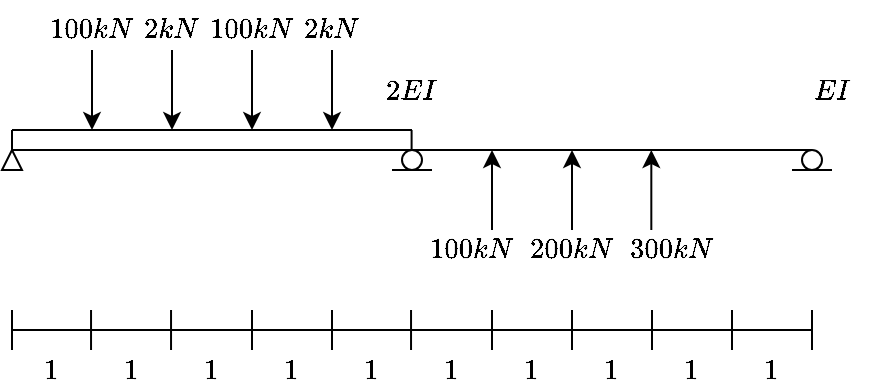 <mxfile version="15.4.1" type="device"><diagram id="uIo-71xkmivG4In3X9n8" name="Page-1"><mxGraphModel dx="128" dy="201" grid="1" gridSize="10" guides="1" tooltips="1" connect="1" arrows="1" fold="1" page="1" pageScale="1" pageWidth="850" pageHeight="1100" math="1" shadow="0"><root><mxCell id="0"/><mxCell id="1" parent="0"/><mxCell id="jZkSo-POswkWHwnTR9tR-1" value="" style="endArrow=none;html=1;" parent="1" edge="1"><mxGeometry width="50" height="50" relative="1" as="geometry"><mxPoint x="160" y="320" as="sourcePoint"/><mxPoint x="560" y="320" as="targetPoint"/></mxGeometry></mxCell><mxCell id="jZkSo-POswkWHwnTR9tR-16" value="$$EI$$" style="text;html=1;strokeColor=none;fillColor=none;align=center;verticalAlign=middle;whiteSpace=wrap;rounded=0;" parent="1" vertex="1"><mxGeometry x="550" y="280" width="40" height="20" as="geometry"/></mxCell><mxCell id="jZkSo-POswkWHwnTR9tR-17" value="" style="group" parent="1" vertex="1" connectable="0"><mxGeometry x="160" y="400" width="400" height="40" as="geometry"/></mxCell><mxCell id="jZkSo-POswkWHwnTR9tR-18" value="" style="endArrow=none;html=1;" parent="jZkSo-POswkWHwnTR9tR-17" edge="1"><mxGeometry width="50" height="50" relative="1" as="geometry"><mxPoint y="10" as="sourcePoint"/><mxPoint x="400" y="10" as="targetPoint"/></mxGeometry></mxCell><mxCell id="jZkSo-POswkWHwnTR9tR-19" value="" style="endArrow=none;html=1;" parent="jZkSo-POswkWHwnTR9tR-17" edge="1"><mxGeometry width="50" height="50" relative="1" as="geometry"><mxPoint y="20" as="sourcePoint"/><mxPoint as="targetPoint"/></mxGeometry></mxCell><mxCell id="jZkSo-POswkWHwnTR9tR-20" value="" style="endArrow=none;html=1;" parent="jZkSo-POswkWHwnTR9tR-17" edge="1"><mxGeometry width="50" height="50" relative="1" as="geometry"><mxPoint x="39.52" y="20" as="sourcePoint"/><mxPoint x="39.52" as="targetPoint"/></mxGeometry></mxCell><mxCell id="jZkSo-POswkWHwnTR9tR-21" value="" style="endArrow=none;html=1;" parent="jZkSo-POswkWHwnTR9tR-17" edge="1"><mxGeometry width="50" height="50" relative="1" as="geometry"><mxPoint x="79.52" y="20" as="sourcePoint"/><mxPoint x="79.52" as="targetPoint"/></mxGeometry></mxCell><mxCell id="jZkSo-POswkWHwnTR9tR-22" value="" style="endArrow=none;html=1;" parent="jZkSo-POswkWHwnTR9tR-17" edge="1"><mxGeometry width="50" height="50" relative="1" as="geometry"><mxPoint x="120" y="20" as="sourcePoint"/><mxPoint x="120" as="targetPoint"/></mxGeometry></mxCell><mxCell id="jZkSo-POswkWHwnTR9tR-23" value="" style="endArrow=none;html=1;" parent="jZkSo-POswkWHwnTR9tR-17" edge="1"><mxGeometry width="50" height="50" relative="1" as="geometry"><mxPoint x="160" y="20" as="sourcePoint"/><mxPoint x="160" as="targetPoint"/></mxGeometry></mxCell><mxCell id="jZkSo-POswkWHwnTR9tR-24" value="" style="endArrow=none;html=1;" parent="jZkSo-POswkWHwnTR9tR-17" edge="1"><mxGeometry width="50" height="50" relative="1" as="geometry"><mxPoint x="199.52" y="20" as="sourcePoint"/><mxPoint x="199.52" as="targetPoint"/></mxGeometry></mxCell><mxCell id="jZkSo-POswkWHwnTR9tR-25" value="" style="endArrow=none;html=1;" parent="jZkSo-POswkWHwnTR9tR-17" edge="1"><mxGeometry width="50" height="50" relative="1" as="geometry"><mxPoint x="240" y="20" as="sourcePoint"/><mxPoint x="240" as="targetPoint"/></mxGeometry></mxCell><mxCell id="jZkSo-POswkWHwnTR9tR-26" value="" style="endArrow=none;html=1;" parent="jZkSo-POswkWHwnTR9tR-17" edge="1"><mxGeometry width="50" height="50" relative="1" as="geometry"><mxPoint x="280" y="20" as="sourcePoint"/><mxPoint x="280" as="targetPoint"/></mxGeometry></mxCell><mxCell id="jZkSo-POswkWHwnTR9tR-27" value="" style="endArrow=none;html=1;" parent="jZkSo-POswkWHwnTR9tR-17" edge="1"><mxGeometry width="50" height="50" relative="1" as="geometry"><mxPoint x="320" y="20" as="sourcePoint"/><mxPoint x="320" as="targetPoint"/></mxGeometry></mxCell><mxCell id="jZkSo-POswkWHwnTR9tR-28" value="" style="endArrow=none;html=1;" parent="jZkSo-POswkWHwnTR9tR-17" edge="1"><mxGeometry width="50" height="50" relative="1" as="geometry"><mxPoint x="360" y="20" as="sourcePoint"/><mxPoint x="360" as="targetPoint"/></mxGeometry></mxCell><mxCell id="jZkSo-POswkWHwnTR9tR-29" value="" style="endArrow=none;html=1;" parent="jZkSo-POswkWHwnTR9tR-17" edge="1"><mxGeometry width="50" height="50" relative="1" as="geometry"><mxPoint x="400" y="20" as="sourcePoint"/><mxPoint x="400" as="targetPoint"/></mxGeometry></mxCell><mxCell id="jZkSo-POswkWHwnTR9tR-30" value="$$1$$" style="text;html=1;strokeColor=none;fillColor=none;align=center;verticalAlign=middle;whiteSpace=wrap;rounded=0;" parent="jZkSo-POswkWHwnTR9tR-17" vertex="1"><mxGeometry y="20" width="40" height="20" as="geometry"/></mxCell><mxCell id="jZkSo-POswkWHwnTR9tR-31" value="$$1$$" style="text;html=1;strokeColor=none;fillColor=none;align=center;verticalAlign=middle;whiteSpace=wrap;rounded=0;" parent="jZkSo-POswkWHwnTR9tR-17" vertex="1"><mxGeometry x="40" y="20" width="40" height="20" as="geometry"/></mxCell><mxCell id="jZkSo-POswkWHwnTR9tR-32" value="$$1$$" style="text;html=1;strokeColor=none;fillColor=none;align=center;verticalAlign=middle;whiteSpace=wrap;rounded=0;" parent="jZkSo-POswkWHwnTR9tR-17" vertex="1"><mxGeometry x="80" y="20" width="40" height="20" as="geometry"/></mxCell><mxCell id="jZkSo-POswkWHwnTR9tR-33" value="$$1$$" style="text;html=1;strokeColor=none;fillColor=none;align=center;verticalAlign=middle;whiteSpace=wrap;rounded=0;" parent="jZkSo-POswkWHwnTR9tR-17" vertex="1"><mxGeometry x="120" y="20" width="40" height="20" as="geometry"/></mxCell><mxCell id="jZkSo-POswkWHwnTR9tR-34" value="$$1$$" style="text;html=1;strokeColor=none;fillColor=none;align=center;verticalAlign=middle;whiteSpace=wrap;rounded=0;" parent="jZkSo-POswkWHwnTR9tR-17" vertex="1"><mxGeometry x="160" y="20" width="40" height="20" as="geometry"/></mxCell><mxCell id="jZkSo-POswkWHwnTR9tR-35" value="$$1$$" style="text;html=1;strokeColor=none;fillColor=none;align=center;verticalAlign=middle;whiteSpace=wrap;rounded=0;" parent="jZkSo-POswkWHwnTR9tR-17" vertex="1"><mxGeometry x="200" y="20" width="40" height="20" as="geometry"/></mxCell><mxCell id="jZkSo-POswkWHwnTR9tR-36" value="$$1$$" style="text;html=1;strokeColor=none;fillColor=none;align=center;verticalAlign=middle;whiteSpace=wrap;rounded=0;" parent="jZkSo-POswkWHwnTR9tR-17" vertex="1"><mxGeometry x="240" y="20" width="40" height="20" as="geometry"/></mxCell><mxCell id="jZkSo-POswkWHwnTR9tR-37" value="$$1$$" style="text;html=1;strokeColor=none;fillColor=none;align=center;verticalAlign=middle;whiteSpace=wrap;rounded=0;" parent="jZkSo-POswkWHwnTR9tR-17" vertex="1"><mxGeometry x="280" y="20" width="40" height="20" as="geometry"/></mxCell><mxCell id="jZkSo-POswkWHwnTR9tR-38" value="$$1$$" style="text;html=1;strokeColor=none;fillColor=none;align=center;verticalAlign=middle;whiteSpace=wrap;rounded=0;" parent="jZkSo-POswkWHwnTR9tR-17" vertex="1"><mxGeometry x="320" y="20" width="40" height="20" as="geometry"/></mxCell><mxCell id="jZkSo-POswkWHwnTR9tR-39" value="$$1$$" style="text;html=1;strokeColor=none;fillColor=none;align=center;verticalAlign=middle;whiteSpace=wrap;rounded=0;" parent="jZkSo-POswkWHwnTR9tR-17" vertex="1"><mxGeometry x="360" y="20" width="40" height="20" as="geometry"/></mxCell><mxCell id="jZkSo-POswkWHwnTR9tR-67" value="&lt;div&gt;$$100 kN$$&lt;/div&gt;" style="text;html=1;strokeColor=none;fillColor=none;align=center;verticalAlign=middle;whiteSpace=wrap;rounded=0;" parent="1" vertex="1"><mxGeometry x="370" y="360" width="40" height="20" as="geometry"/></mxCell><mxCell id="jZkSo-POswkWHwnTR9tR-69" value="" style="endArrow=classic;html=1;startArrow=none;" parent="1" source="jZkSo-POswkWHwnTR9tR-76" edge="1"><mxGeometry width="50" height="50" relative="1" as="geometry"><mxPoint x="200" y="270" as="sourcePoint"/><mxPoint x="200" y="310" as="targetPoint"/></mxGeometry></mxCell><mxCell id="jZkSo-POswkWHwnTR9tR-70" value="" style="endArrow=classic;html=1;" parent="1" edge="1"><mxGeometry width="50" height="50" relative="1" as="geometry"><mxPoint x="240" y="270" as="sourcePoint"/><mxPoint x="240" y="310" as="targetPoint"/></mxGeometry></mxCell><mxCell id="jZkSo-POswkWHwnTR9tR-71" value="" style="endArrow=classic;html=1;" parent="1" edge="1"><mxGeometry width="50" height="50" relative="1" as="geometry"><mxPoint x="280" y="270" as="sourcePoint"/><mxPoint x="280" y="310" as="targetPoint"/></mxGeometry></mxCell><mxCell id="jZkSo-POswkWHwnTR9tR-72" value="" style="endArrow=classic;html=1;" parent="1" edge="1"><mxGeometry width="50" height="50" relative="1" as="geometry"><mxPoint x="320" y="270" as="sourcePoint"/><mxPoint x="320" y="310" as="targetPoint"/></mxGeometry></mxCell><mxCell id="jZkSo-POswkWHwnTR9tR-73" value="" style="endArrow=none;html=1;" parent="1" edge="1"><mxGeometry width="50" height="50" relative="1" as="geometry"><mxPoint x="359.8" y="320" as="sourcePoint"/><mxPoint x="359.8" y="310" as="targetPoint"/></mxGeometry></mxCell><mxCell id="jZkSo-POswkWHwnTR9tR-74" value="" style="endArrow=none;html=1;" parent="1" edge="1"><mxGeometry width="50" height="50" relative="1" as="geometry"><mxPoint x="160" y="320" as="sourcePoint"/><mxPoint x="160" y="310" as="targetPoint"/></mxGeometry></mxCell><mxCell id="jZkSo-POswkWHwnTR9tR-75" value="" style="endArrow=none;html=1;" parent="1" edge="1"><mxGeometry width="50" height="50" relative="1" as="geometry"><mxPoint x="160" y="310" as="sourcePoint"/><mxPoint x="360" y="310" as="targetPoint"/></mxGeometry></mxCell><mxCell id="jZkSo-POswkWHwnTR9tR-76" value="&lt;div&gt;$$100 kN$$&lt;/div&gt;" style="text;html=1;strokeColor=none;fillColor=none;align=center;verticalAlign=middle;whiteSpace=wrap;rounded=0;" parent="1" vertex="1"><mxGeometry x="180" y="250" width="40" height="20" as="geometry"/></mxCell><mxCell id="jZkSo-POswkWHwnTR9tR-77" value="" style="endArrow=none;html=1;" parent="1" target="jZkSo-POswkWHwnTR9tR-76" edge="1"><mxGeometry width="50" height="50" relative="1" as="geometry"><mxPoint x="200" y="270" as="sourcePoint"/><mxPoint x="200" y="310" as="targetPoint"/></mxGeometry></mxCell><mxCell id="jZkSo-POswkWHwnTR9tR-78" value="&lt;div&gt;$$2 kN$$&lt;/div&gt;" style="text;html=1;strokeColor=none;fillColor=none;align=center;verticalAlign=middle;whiteSpace=wrap;rounded=0;" parent="1" vertex="1"><mxGeometry x="220" y="250" width="40" height="20" as="geometry"/></mxCell><mxCell id="jZkSo-POswkWHwnTR9tR-79" value="&lt;div&gt;$$100 kN$$&lt;/div&gt;" style="text;html=1;strokeColor=none;fillColor=none;align=center;verticalAlign=middle;whiteSpace=wrap;rounded=0;" parent="1" vertex="1"><mxGeometry x="260" y="250" width="40" height="20" as="geometry"/></mxCell><mxCell id="jZkSo-POswkWHwnTR9tR-80" value="&lt;div&gt;$$2 kN$$&lt;/div&gt;" style="text;html=1;strokeColor=none;fillColor=none;align=center;verticalAlign=middle;whiteSpace=wrap;rounded=0;" parent="1" vertex="1"><mxGeometry x="300" y="250" width="40" height="20" as="geometry"/></mxCell><mxCell id="jZkSo-POswkWHwnTR9tR-81" value="" style="endArrow=classic;html=1;" parent="1" edge="1"><mxGeometry width="50" height="50" relative="1" as="geometry"><mxPoint x="400" y="360" as="sourcePoint"/><mxPoint x="400" y="320" as="targetPoint"/></mxGeometry></mxCell><mxCell id="jZkSo-POswkWHwnTR9tR-82" value="" style="endArrow=classic;html=1;" parent="1" edge="1"><mxGeometry width="50" height="50" relative="1" as="geometry"><mxPoint x="440" y="360" as="sourcePoint"/><mxPoint x="440" y="320" as="targetPoint"/></mxGeometry></mxCell><mxCell id="jZkSo-POswkWHwnTR9tR-83" value="" style="endArrow=classic;html=1;" parent="1" edge="1"><mxGeometry width="50" height="50" relative="1" as="geometry"><mxPoint x="479.66" y="360" as="sourcePoint"/><mxPoint x="479.66" y="320" as="targetPoint"/></mxGeometry></mxCell><mxCell id="jZkSo-POswkWHwnTR9tR-84" value="&lt;div&gt;$$200 kN$$&lt;/div&gt;" style="text;html=1;strokeColor=none;fillColor=none;align=center;verticalAlign=middle;whiteSpace=wrap;rounded=0;" parent="1" vertex="1"><mxGeometry x="420" y="360" width="40" height="20" as="geometry"/></mxCell><mxCell id="jZkSo-POswkWHwnTR9tR-86" value="&lt;div&gt;$$300 kN$$&lt;/div&gt;" style="text;html=1;strokeColor=none;fillColor=none;align=center;verticalAlign=middle;whiteSpace=wrap;rounded=0;" parent="1" vertex="1"><mxGeometry x="470" y="360" width="40" height="20" as="geometry"/></mxCell><mxCell id="jZkSo-POswkWHwnTR9tR-88" value="$$2EI$$" style="text;html=1;strokeColor=none;fillColor=none;align=center;verticalAlign=middle;whiteSpace=wrap;rounded=0;" parent="1" vertex="1"><mxGeometry x="340" y="280" width="40" height="20" as="geometry"/></mxCell><mxCell id="FOSLKpX9MYRpjdULF25x-1" value="" style="triangle;whiteSpace=wrap;html=1;rotation=-90;" parent="1" vertex="1"><mxGeometry x="155" y="320" width="10" height="10" as="geometry"/></mxCell><mxCell id="FOSLKpX9MYRpjdULF25x-3" value="" style="group" parent="1" vertex="1" connectable="0"><mxGeometry x="550" y="320" width="20" height="10" as="geometry"/></mxCell><mxCell id="FOSLKpX9MYRpjdULF25x-4" value="" style="ellipse;whiteSpace=wrap;html=1;aspect=fixed;" parent="FOSLKpX9MYRpjdULF25x-3" vertex="1"><mxGeometry x="5" width="10" height="10" as="geometry"/></mxCell><mxCell id="FOSLKpX9MYRpjdULF25x-5" value="" style="endArrow=none;html=1;" parent="FOSLKpX9MYRpjdULF25x-3" edge="1"><mxGeometry width="50" height="50" relative="1" as="geometry"><mxPoint y="10" as="sourcePoint"/><mxPoint x="20" y="10" as="targetPoint"/></mxGeometry></mxCell><mxCell id="N22DTu7FYwbLTOnNUs26-1" value="" style="ellipse;whiteSpace=wrap;html=1;aspect=fixed;" vertex="1" parent="1"><mxGeometry x="355" y="320" width="10" height="10" as="geometry"/></mxCell><mxCell id="N22DTu7FYwbLTOnNUs26-2" value="" style="endArrow=none;html=1;" edge="1" parent="1"><mxGeometry width="50" height="50" relative="1" as="geometry"><mxPoint x="350" y="330" as="sourcePoint"/><mxPoint x="370" y="330" as="targetPoint"/></mxGeometry></mxCell></root></mxGraphModel></diagram></mxfile>